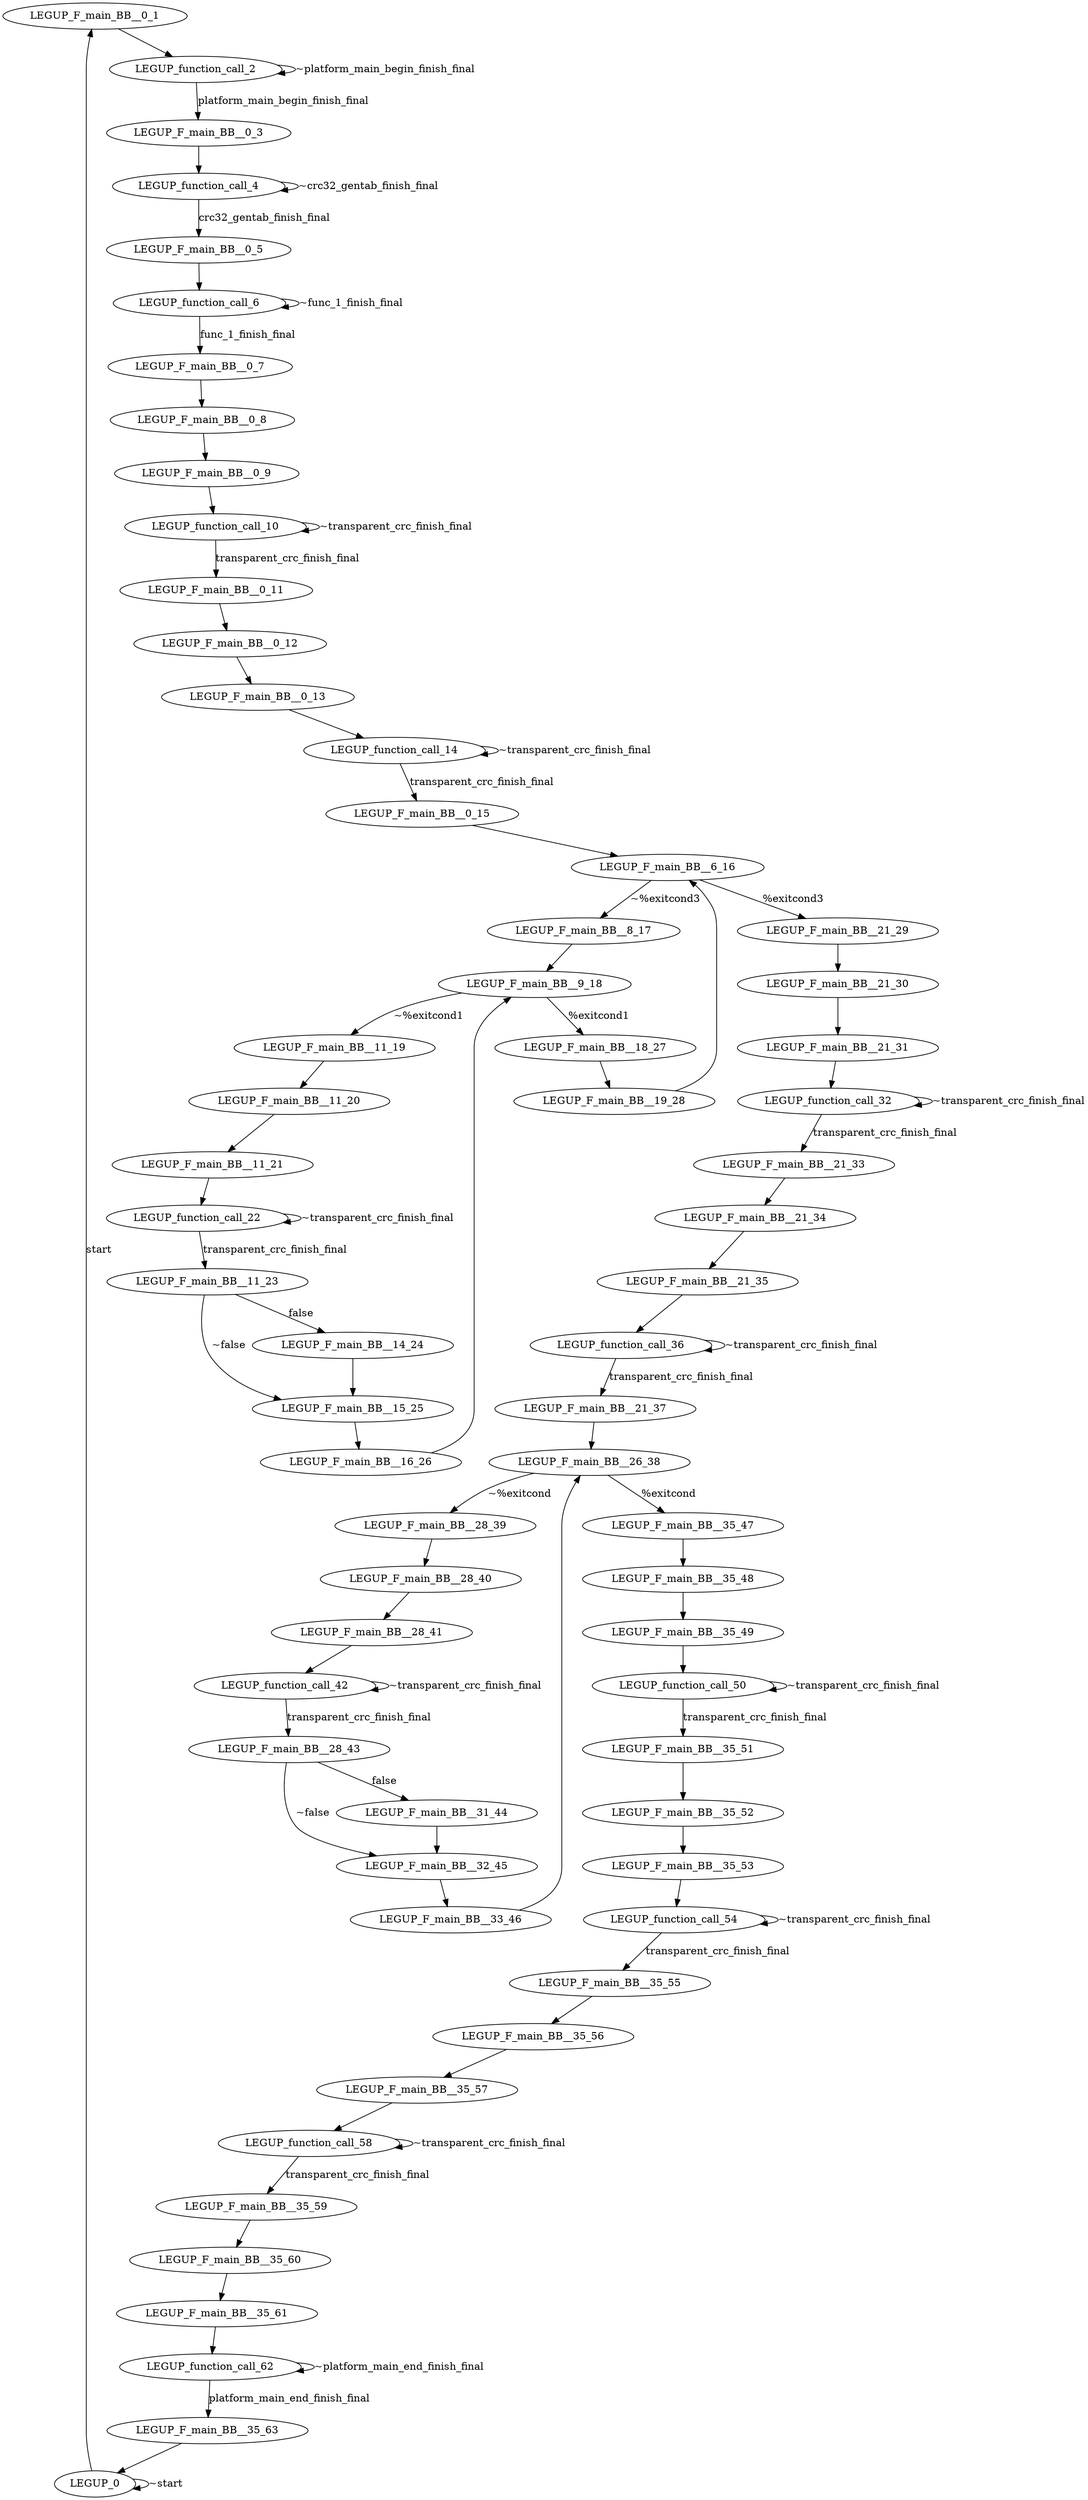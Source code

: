digraph {
Node0x31d61a0[label="LEGUP_F_main_BB__0_1"];
Node0x31d6000[label="LEGUP_0"];
Node0x31d6000 -> Node0x31d61a0[label="start"];
Node0x31d6000 -> Node0x31d6000[label="~start"];
Node0x3693220[label="LEGUP_function_call_2"];
Node0x31d61a0 -> Node0x3693220;
Node0x31d7b00[label="LEGUP_F_main_BB__0_3"];
Node0x3693220 -> Node0x31d7b00[label="platform_main_begin_finish_final"];
Node0x3693220 -> Node0x3693220[label="~platform_main_begin_finish_final"];
Node0x369de10[label="LEGUP_function_call_4"];
Node0x31d7b00 -> Node0x369de10;
Node0x31d7c40[label="LEGUP_F_main_BB__0_5"];
Node0x369de10 -> Node0x31d7c40[label="crc32_gentab_finish_final"];
Node0x369de10 -> Node0x369de10[label="~crc32_gentab_finish_final"];
Node0x36a3780[label="LEGUP_function_call_6"];
Node0x31d7c40 -> Node0x36a3780;
Node0x31d7d80[label="LEGUP_F_main_BB__0_7"];
Node0x36a3780 -> Node0x31d7d80[label="func_1_finish_final"];
Node0x36a3780 -> Node0x36a3780[label="~func_1_finish_final"];
Node0x31d7ec0[label="LEGUP_F_main_BB__0_8"];
Node0x31d7d80 -> Node0x31d7ec0;
Node0x31d8000[label="LEGUP_F_main_BB__0_9"];
Node0x31d7ec0 -> Node0x31d8000;
Node0x36a9a00[label="LEGUP_function_call_10"];
Node0x31d8000 -> Node0x36a9a00;
Node0x31d8140[label="LEGUP_F_main_BB__0_11"];
Node0x36a9a00 -> Node0x31d8140[label="transparent_crc_finish_final"];
Node0x36a9a00 -> Node0x36a9a00[label="~transparent_crc_finish_final"];
Node0x31d8280[label="LEGUP_F_main_BB__0_12"];
Node0x31d8140 -> Node0x31d8280;
Node0x31d83c0[label="LEGUP_F_main_BB__0_13"];
Node0x31d8280 -> Node0x31d83c0;
Node0x36b07a0[label="LEGUP_function_call_14"];
Node0x31d83c0 -> Node0x36b07a0;
Node0x31d8500[label="LEGUP_F_main_BB__0_15"];
Node0x36b07a0 -> Node0x31d8500[label="transparent_crc_finish_final"];
Node0x36b07a0 -> Node0x36b07a0[label="~transparent_crc_finish_final"];
Node0x31d62b0[label="LEGUP_F_main_BB__6_16"];
Node0x31d8500 -> Node0x31d62b0;
Node0x31d7000[label="LEGUP_F_main_BB__21_29"];
Node0x31d62b0 -> Node0x31d7000[label="%exitcond3"];
Node0x31d6400[label="LEGUP_F_main_BB__8_17"];
Node0x31d62b0 -> Node0x31d6400[label="~%exitcond3"];
Node0x31d6580[label="LEGUP_F_main_BB__9_18"];
Node0x31d6400 -> Node0x31d6580;
Node0x31d6d00[label="LEGUP_F_main_BB__18_27"];
Node0x31d6580 -> Node0x31d6d00[label="%exitcond1"];
Node0x31d6700[label="LEGUP_F_main_BB__11_19"];
Node0x31d6580 -> Node0x31d6700[label="~%exitcond1"];
Node0x3195350[label="LEGUP_F_main_BB__11_20"];
Node0x31d6700 -> Node0x3195350;
Node0x3195420[label="LEGUP_F_main_BB__11_21"];
Node0x3195350 -> Node0x3195420;
Node0x36b5880[label="LEGUP_function_call_22"];
Node0x3195420 -> Node0x36b5880;
Node0x31954f0[label="LEGUP_F_main_BB__11_23"];
Node0x36b5880 -> Node0x31954f0[label="transparent_crc_finish_final"];
Node0x36b5880 -> Node0x36b5880[label="~transparent_crc_finish_final"];
Node0x31d6880[label="LEGUP_F_main_BB__14_24"];
Node0x31954f0 -> Node0x31d6880[label="false"];
Node0x31d6a00[label="LEGUP_F_main_BB__15_25"];
Node0x31954f0 -> Node0x31d6a00[label="~false"];
Node0x31d6880 -> Node0x31d6a00;
Node0x31d6b80[label="LEGUP_F_main_BB__16_26"];
Node0x31d6a00 -> Node0x31d6b80;
Node0x31d6b80 -> Node0x31d6580;
Node0x31d6e80[label="LEGUP_F_main_BB__19_28"];
Node0x31d6d00 -> Node0x31d6e80;
Node0x31d6e80 -> Node0x31d62b0;
Node0x31957e0[label="LEGUP_F_main_BB__21_30"];
Node0x31d7000 -> Node0x31957e0;
Node0x31958b0[label="LEGUP_F_main_BB__21_31"];
Node0x31957e0 -> Node0x31958b0;
Node0x36ba330[label="LEGUP_function_call_32"];
Node0x31958b0 -> Node0x36ba330;
Node0x3195980[label="LEGUP_F_main_BB__21_33"];
Node0x36ba330 -> Node0x3195980[label="transparent_crc_finish_final"];
Node0x36ba330 -> Node0x36ba330[label="~transparent_crc_finish_final"];
Node0x3195a50[label="LEGUP_F_main_BB__21_34"];
Node0x3195980 -> Node0x3195a50;
Node0x3195b20[label="LEGUP_F_main_BB__21_35"];
Node0x3195a50 -> Node0x3195b20;
Node0x36be9d0[label="LEGUP_function_call_36"];
Node0x3195b20 -> Node0x36be9d0;
Node0x3195c20[label="LEGUP_F_main_BB__21_37"];
Node0x36be9d0 -> Node0x3195c20[label="transparent_crc_finish_final"];
Node0x36be9d0 -> Node0x36be9d0[label="~transparent_crc_finish_final"];
Node0x31d7180[label="LEGUP_F_main_BB__26_38"];
Node0x3195c20 -> Node0x31d7180;
Node0x31d7900[label="LEGUP_F_main_BB__35_47"];
Node0x31d7180 -> Node0x31d7900[label="%exitcond"];
Node0x31d7300[label="LEGUP_F_main_BB__28_39"];
Node0x31d7180 -> Node0x31d7300[label="~%exitcond"];
Node0x3195f90[label="LEGUP_F_main_BB__28_40"];
Node0x31d7300 -> Node0x3195f90;
Node0x3196060[label="LEGUP_F_main_BB__28_41"];
Node0x3195f90 -> Node0x3196060;
Node0x36c34a0[label="LEGUP_function_call_42"];
Node0x3196060 -> Node0x36c34a0;
Node0x3196130[label="LEGUP_F_main_BB__28_43"];
Node0x36c34a0 -> Node0x3196130[label="transparent_crc_finish_final"];
Node0x36c34a0 -> Node0x36c34a0[label="~transparent_crc_finish_final"];
Node0x31d7480[label="LEGUP_F_main_BB__31_44"];
Node0x3196130 -> Node0x31d7480[label="false"];
Node0x31d7600[label="LEGUP_F_main_BB__32_45"];
Node0x3196130 -> Node0x31d7600[label="~false"];
Node0x31d7480 -> Node0x31d7600;
Node0x31d7780[label="LEGUP_F_main_BB__33_46"];
Node0x31d7600 -> Node0x31d7780;
Node0x31d7780 -> Node0x31d7180;
Node0x31973e0[label="LEGUP_F_main_BB__35_48"];
Node0x31d7900 -> Node0x31973e0;
Node0x31974e0[label="LEGUP_F_main_BB__35_49"];
Node0x31973e0 -> Node0x31974e0;
Node0x36c8b10[label="LEGUP_function_call_50"];
Node0x31974e0 -> Node0x36c8b10;
Node0x31975e0[label="LEGUP_F_main_BB__35_51"];
Node0x36c8b10 -> Node0x31975e0[label="transparent_crc_finish_final"];
Node0x36c8b10 -> Node0x36c8b10[label="~transparent_crc_finish_final"];
Node0x31976e0[label="LEGUP_F_main_BB__35_52"];
Node0x31975e0 -> Node0x31976e0;
Node0x31977e0[label="LEGUP_F_main_BB__35_53"];
Node0x31976e0 -> Node0x31977e0;
Node0x36cd110[label="LEGUP_function_call_54"];
Node0x31977e0 -> Node0x36cd110;
Node0x31978e0[label="LEGUP_F_main_BB__35_55"];
Node0x36cd110 -> Node0x31978e0[label="transparent_crc_finish_final"];
Node0x36cd110 -> Node0x36cd110[label="~transparent_crc_finish_final"];
Node0x31979e0[label="LEGUP_F_main_BB__35_56"];
Node0x31978e0 -> Node0x31979e0;
Node0x3197ae0[label="LEGUP_F_main_BB__35_57"];
Node0x31979e0 -> Node0x3197ae0;
Node0x36d1780[label="LEGUP_function_call_58"];
Node0x3197ae0 -> Node0x36d1780;
Node0x3197be0[label="LEGUP_F_main_BB__35_59"];
Node0x36d1780 -> Node0x3197be0[label="transparent_crc_finish_final"];
Node0x36d1780 -> Node0x36d1780[label="~transparent_crc_finish_final"];
Node0x3197ce0[label="LEGUP_F_main_BB__35_60"];
Node0x3197be0 -> Node0x3197ce0;
Node0x3197de0[label="LEGUP_F_main_BB__35_61"];
Node0x3197ce0 -> Node0x3197de0;
Node0x36d6810[label="LEGUP_function_call_62"];
Node0x3197de0 -> Node0x36d6810;
Node0x3194660[label="LEGUP_F_main_BB__35_63"];
Node0x36d6810 -> Node0x3194660[label="platform_main_end_finish_final"];
Node0x36d6810 -> Node0x36d6810[label="~platform_main_end_finish_final"];
Node0x3194660 -> Node0x31d6000;
}
